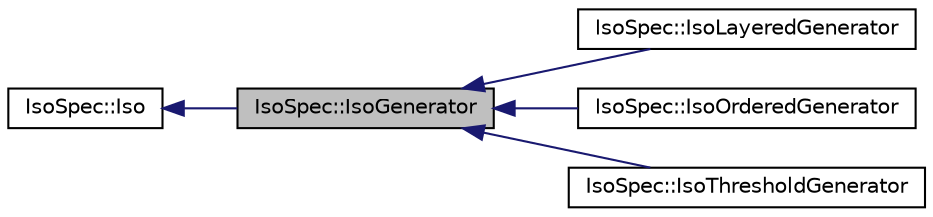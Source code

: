 digraph "IsoSpec::IsoGenerator"
{
  edge [fontname="Helvetica",fontsize="10",labelfontname="Helvetica",labelfontsize="10"];
  node [fontname="Helvetica",fontsize="10",shape=record];
  rankdir="LR";
  Node0 [label="IsoSpec::IsoGenerator",height=0.2,width=0.4,color="black", fillcolor="grey75", style="filled", fontcolor="black"];
  Node1 -> Node0 [dir="back",color="midnightblue",fontsize="10",style="solid",fontname="Helvetica"];
  Node1 [label="IsoSpec::Iso",height=0.2,width=0.4,color="black", fillcolor="white", style="filled",URL="$class_iso_spec_1_1_iso.html",tooltip="The Iso class for the calculation of the isotopic distribution. "];
  Node0 -> Node2 [dir="back",color="midnightblue",fontsize="10",style="solid",fontname="Helvetica"];
  Node2 [label="IsoSpec::IsoLayeredGenerator",height=0.2,width=0.4,color="black", fillcolor="white", style="filled",URL="$class_iso_spec_1_1_iso_layered_generator.html"];
  Node0 -> Node3 [dir="back",color="midnightblue",fontsize="10",style="solid",fontname="Helvetica"];
  Node3 [label="IsoSpec::IsoOrderedGenerator",height=0.2,width=0.4,color="black", fillcolor="white", style="filled",URL="$class_iso_spec_1_1_iso_ordered_generator.html",tooltip="The generator of isotopologues sorted by their probability of occurrence. "];
  Node0 -> Node4 [dir="back",color="midnightblue",fontsize="10",style="solid",fontname="Helvetica"];
  Node4 [label="IsoSpec::IsoThresholdGenerator",height=0.2,width=0.4,color="black", fillcolor="white", style="filled",URL="$class_iso_spec_1_1_iso_threshold_generator.html"];
}

